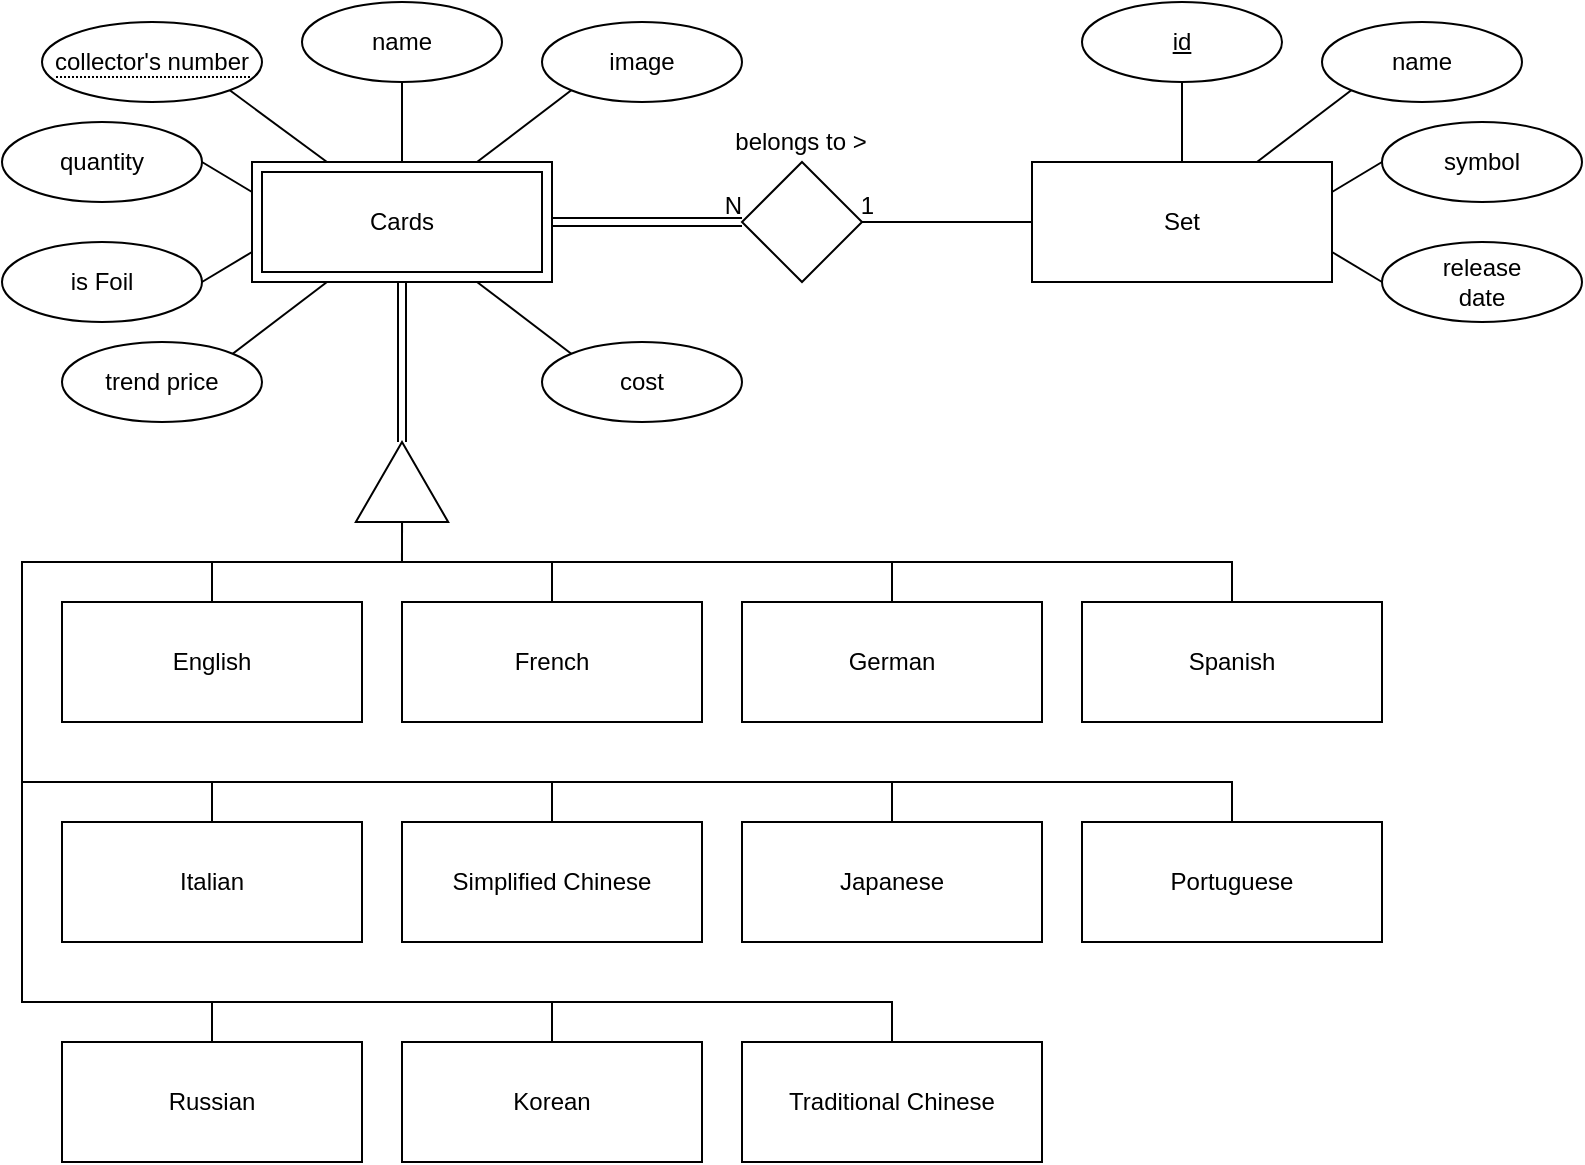 <mxfile version="14.2.9" type="github">
  <diagram id="w5aZeatfRme06LXLvT_Q" name="Page-1">
    <mxGraphModel dx="1422" dy="762" grid="1" gridSize="10" guides="1" tooltips="1" connect="1" arrows="1" fold="1" page="1" pageScale="1" pageWidth="827" pageHeight="1169" math="0" shadow="0">
      <root>
        <mxCell id="0" />
        <mxCell id="1" parent="0" />
        <mxCell id="LbxXrkwwNujByZk3kYpM-1" value="Cards" style="shape=ext;margin=3;double=1;whiteSpace=wrap;html=1;align=center;fontFamily=Helvetica;fontSize=12;fontColor=#000000;strokeColor=#000000;fillColor=#ffffff;comic=0;sketch=0;" parent="1" vertex="1">
          <mxGeometry x="135" y="120" width="150" height="60" as="geometry" />
        </mxCell>
        <mxCell id="LbxXrkwwNujByZk3kYpM-4" value="name" style="ellipse;whiteSpace=wrap;html=1;align=center;comic=0;sketch=0;" parent="1" vertex="1">
          <mxGeometry x="160" y="40" width="100" height="40" as="geometry" />
        </mxCell>
        <mxCell id="LbxXrkwwNujByZk3kYpM-5" value="quantity" style="ellipse;whiteSpace=wrap;html=1;align=center;" parent="1" vertex="1">
          <mxGeometry x="10" y="100" width="100" height="40" as="geometry" />
        </mxCell>
        <mxCell id="LbxXrkwwNujByZk3kYpM-6" value="is Foil" style="ellipse;whiteSpace=wrap;html=1;align=center;comic=0;sketch=0;" parent="1" vertex="1">
          <mxGeometry x="10" y="160" width="100" height="40" as="geometry" />
        </mxCell>
        <mxCell id="LbxXrkwwNujByZk3kYpM-9" value="" style="endArrow=none;html=1;rounded=0;exitX=0.25;exitY=0;exitDx=0;exitDy=0;entryX=1;entryY=1;entryDx=0;entryDy=0;comic=0;sketch=0;" parent="1" source="LbxXrkwwNujByZk3kYpM-1" target="LbxXrkwwNujByZk3kYpM-30" edge="1">
          <mxGeometry relative="1" as="geometry">
            <mxPoint x="210" y="230" as="sourcePoint" />
            <mxPoint x="125.233" y="84.191" as="targetPoint" />
          </mxGeometry>
        </mxCell>
        <mxCell id="LbxXrkwwNujByZk3kYpM-12" value="" style="endArrow=none;html=1;rounded=0;exitX=0.5;exitY=0;exitDx=0;exitDy=0;entryX=0.5;entryY=1;entryDx=0;entryDy=0;comic=0;sketch=0;" parent="1" source="LbxXrkwwNujByZk3kYpM-1" target="LbxXrkwwNujByZk3kYpM-4" edge="1">
          <mxGeometry relative="1" as="geometry">
            <mxPoint x="340" y="160" as="sourcePoint" />
            <mxPoint x="500" y="160" as="targetPoint" />
          </mxGeometry>
        </mxCell>
        <mxCell id="LbxXrkwwNujByZk3kYpM-13" value="" style="endArrow=none;html=1;rounded=0;entryX=0;entryY=0.25;entryDx=0;entryDy=0;exitX=1;exitY=0.5;exitDx=0;exitDy=0;" parent="1" source="LbxXrkwwNujByZk3kYpM-5" target="LbxXrkwwNujByZk3kYpM-1" edge="1">
          <mxGeometry relative="1" as="geometry">
            <mxPoint x="120" y="110" as="sourcePoint" />
            <mxPoint x="120" y="140" as="targetPoint" />
          </mxGeometry>
        </mxCell>
        <mxCell id="LbxXrkwwNujByZk3kYpM-14" value="" style="endArrow=none;html=1;rounded=0;exitX=0;exitY=0.75;exitDx=0;exitDy=0;entryX=1;entryY=0.5;entryDx=0;entryDy=0;comic=0;sketch=0;" parent="1" source="LbxXrkwwNujByZk3kYpM-1" target="LbxXrkwwNujByZk3kYpM-6" edge="1">
          <mxGeometry relative="1" as="geometry">
            <mxPoint x="340" y="160" as="sourcePoint" />
            <mxPoint x="500" y="160" as="targetPoint" />
          </mxGeometry>
        </mxCell>
        <mxCell id="LbxXrkwwNujByZk3kYpM-49" style="edgeStyle=none;rounded=0;comic=0;sketch=0;orthogonalLoop=1;jettySize=auto;html=1;exitX=0;exitY=0.5;exitDx=0;exitDy=0;entryX=0.5;entryY=0;entryDx=0;entryDy=0;endArrow=none;endFill=0;" parent="1" source="LbxXrkwwNujByZk3kYpM-15" target="LbxXrkwwNujByZk3kYpM-48" edge="1">
          <mxGeometry relative="1" as="geometry">
            <Array as="points">
              <mxPoint x="210" y="320" />
              <mxPoint x="20" y="320" />
              <mxPoint x="20" y="430" />
              <mxPoint x="115" y="430" />
            </Array>
          </mxGeometry>
        </mxCell>
        <mxCell id="LbxXrkwwNujByZk3kYpM-56" style="edgeStyle=none;rounded=0;comic=0;sketch=0;orthogonalLoop=1;jettySize=auto;html=1;exitX=0;exitY=0.5;exitDx=0;exitDy=0;entryX=0.5;entryY=0;entryDx=0;entryDy=0;endArrow=none;endFill=0;strokeColor=#000000;" parent="1" source="LbxXrkwwNujByZk3kYpM-15" target="LbxXrkwwNujByZk3kYpM-50" edge="1">
          <mxGeometry relative="1" as="geometry">
            <Array as="points">
              <mxPoint x="210" y="320" />
              <mxPoint x="20" y="320" />
              <mxPoint x="20" y="430" />
              <mxPoint x="285" y="430" />
            </Array>
          </mxGeometry>
        </mxCell>
        <mxCell id="LbxXrkwwNujByZk3kYpM-57" style="edgeStyle=none;rounded=0;comic=0;sketch=0;orthogonalLoop=1;jettySize=auto;html=1;exitX=0;exitY=0.5;exitDx=0;exitDy=0;entryX=0.5;entryY=0;entryDx=0;entryDy=0;endArrow=none;endFill=0;strokeColor=#000000;" parent="1" source="LbxXrkwwNujByZk3kYpM-15" target="LbxXrkwwNujByZk3kYpM-51" edge="1">
          <mxGeometry relative="1" as="geometry">
            <Array as="points">
              <mxPoint x="210" y="320" />
              <mxPoint x="20" y="320" />
              <mxPoint x="20" y="430" />
              <mxPoint x="455" y="430" />
            </Array>
          </mxGeometry>
        </mxCell>
        <mxCell id="LbxXrkwwNujByZk3kYpM-58" style="edgeStyle=none;rounded=0;comic=0;sketch=0;orthogonalLoop=1;jettySize=auto;html=1;exitX=0;exitY=0.5;exitDx=0;exitDy=0;entryX=0.5;entryY=0;entryDx=0;entryDy=0;endArrow=none;endFill=0;strokeColor=#000000;" parent="1" source="LbxXrkwwNujByZk3kYpM-15" target="LbxXrkwwNujByZk3kYpM-52" edge="1">
          <mxGeometry relative="1" as="geometry">
            <Array as="points">
              <mxPoint x="210" y="320" />
              <mxPoint x="20" y="320" />
              <mxPoint x="20" y="430" />
              <mxPoint x="625" y="430" />
            </Array>
          </mxGeometry>
        </mxCell>
        <mxCell id="LbxXrkwwNujByZk3kYpM-59" style="edgeStyle=none;rounded=0;comic=0;sketch=0;orthogonalLoop=1;jettySize=auto;html=1;exitX=0;exitY=0.5;exitDx=0;exitDy=0;entryX=0.5;entryY=0;entryDx=0;entryDy=0;endArrow=none;endFill=0;strokeColor=#000000;" parent="1" source="LbxXrkwwNujByZk3kYpM-15" target="LbxXrkwwNujByZk3kYpM-53" edge="1">
          <mxGeometry relative="1" as="geometry">
            <Array as="points">
              <mxPoint x="210" y="320" />
              <mxPoint x="20" y="320" />
              <mxPoint x="20" y="540" />
              <mxPoint x="115" y="540" />
            </Array>
          </mxGeometry>
        </mxCell>
        <mxCell id="LbxXrkwwNujByZk3kYpM-60" style="edgeStyle=none;rounded=0;comic=0;sketch=0;orthogonalLoop=1;jettySize=auto;html=1;exitX=0;exitY=0.5;exitDx=0;exitDy=0;entryX=0.5;entryY=0;entryDx=0;entryDy=0;endArrow=none;endFill=0;strokeColor=#000000;" parent="1" source="LbxXrkwwNujByZk3kYpM-15" target="LbxXrkwwNujByZk3kYpM-54" edge="1">
          <mxGeometry relative="1" as="geometry">
            <Array as="points">
              <mxPoint x="210" y="320" />
              <mxPoint x="20" y="320" />
              <mxPoint x="20" y="540" />
              <mxPoint x="285" y="540" />
            </Array>
          </mxGeometry>
        </mxCell>
        <mxCell id="LbxXrkwwNujByZk3kYpM-61" style="edgeStyle=none;rounded=0;comic=0;sketch=0;orthogonalLoop=1;jettySize=auto;html=1;exitX=0;exitY=0.5;exitDx=0;exitDy=0;entryX=0.5;entryY=0;entryDx=0;entryDy=0;endArrow=none;endFill=0;strokeColor=#000000;" parent="1" source="LbxXrkwwNujByZk3kYpM-15" target="LbxXrkwwNujByZk3kYpM-55" edge="1">
          <mxGeometry relative="1" as="geometry">
            <Array as="points">
              <mxPoint x="210" y="320" />
              <mxPoint x="20" y="320" />
              <mxPoint x="20" y="540" />
              <mxPoint x="455" y="540" />
            </Array>
          </mxGeometry>
        </mxCell>
        <mxCell id="LbxXrkwwNujByZk3kYpM-62" style="edgeStyle=none;rounded=0;comic=0;sketch=0;orthogonalLoop=1;jettySize=auto;html=1;exitX=0;exitY=0.5;exitDx=0;exitDy=0;entryX=0.5;entryY=0;entryDx=0;entryDy=0;endArrow=none;endFill=0;strokeColor=#000000;" parent="1" source="LbxXrkwwNujByZk3kYpM-15" target="LbxXrkwwNujByZk3kYpM-47" edge="1">
          <mxGeometry relative="1" as="geometry">
            <Array as="points">
              <mxPoint x="210" y="320" />
              <mxPoint x="625" y="320" />
            </Array>
          </mxGeometry>
        </mxCell>
        <mxCell id="LbxXrkwwNujByZk3kYpM-15" value="" style="triangle;whiteSpace=wrap;html=1;rotation=0;direction=north;aspect=fixed;" parent="1" vertex="1">
          <mxGeometry x="186.91" y="260" width="46.19" height="40" as="geometry" />
        </mxCell>
        <mxCell id="LbxXrkwwNujByZk3kYpM-16" value="" style="endArrow=none;html=1;entryX=0.5;entryY=1;entryDx=0;entryDy=0;exitX=1;exitY=0.5;exitDx=0;exitDy=0;shape=link;" parent="1" source="LbxXrkwwNujByZk3kYpM-15" target="LbxXrkwwNujByZk3kYpM-1" edge="1">
          <mxGeometry width="50" height="50" relative="1" as="geometry">
            <mxPoint x="250" y="210" as="sourcePoint" />
            <mxPoint x="210" y="330" as="targetPoint" />
          </mxGeometry>
        </mxCell>
        <mxCell id="LbxXrkwwNujByZk3kYpM-17" value="" style="endArrow=none;html=1;entryX=0;entryY=0.5;entryDx=0;entryDy=0;exitX=0.5;exitY=0;exitDx=0;exitDy=0;rounded=0;" parent="1" source="LbxXrkwwNujByZk3kYpM-18" target="LbxXrkwwNujByZk3kYpM-15" edge="1">
          <mxGeometry width="50" height="50" relative="1" as="geometry">
            <mxPoint x="210" y="320" as="sourcePoint" />
            <mxPoint x="200" y="370" as="targetPoint" />
            <Array as="points">
              <mxPoint x="115" y="320" />
              <mxPoint x="210" y="320" />
            </Array>
          </mxGeometry>
        </mxCell>
        <mxCell id="LbxXrkwwNujByZk3kYpM-18" value="English" style="whiteSpace=wrap;html=1;align=center;" parent="1" vertex="1">
          <mxGeometry x="40" y="340" width="150" height="60" as="geometry" />
        </mxCell>
        <mxCell id="LbxXrkwwNujByZk3kYpM-19" value="French" style="whiteSpace=wrap;html=1;align=center;" parent="1" vertex="1">
          <mxGeometry x="210" y="340" width="150" height="60" as="geometry" />
        </mxCell>
        <mxCell id="LbxXrkwwNujByZk3kYpM-20" value="German" style="whiteSpace=wrap;html=1;align=center;" parent="1" vertex="1">
          <mxGeometry x="380" y="340" width="150" height="60" as="geometry" />
        </mxCell>
        <mxCell id="LbxXrkwwNujByZk3kYpM-21" value="" style="endArrow=none;html=1;entryX=0;entryY=0.5;entryDx=0;entryDy=0;exitX=0.5;exitY=0;exitDx=0;exitDy=0;rounded=0;" parent="1" source="LbxXrkwwNujByZk3kYpM-19" target="LbxXrkwwNujByZk3kYpM-15" edge="1">
          <mxGeometry width="50" height="50" relative="1" as="geometry">
            <mxPoint x="260" y="320" as="sourcePoint" />
            <mxPoint x="310" y="270" as="targetPoint" />
            <Array as="points">
              <mxPoint x="285" y="320" />
              <mxPoint x="210" y="320" />
            </Array>
          </mxGeometry>
        </mxCell>
        <mxCell id="LbxXrkwwNujByZk3kYpM-22" value="" style="endArrow=none;html=1;entryX=0;entryY=0.5;entryDx=0;entryDy=0;exitX=0.5;exitY=0;exitDx=0;exitDy=0;rounded=0;" parent="1" source="LbxXrkwwNujByZk3kYpM-20" target="LbxXrkwwNujByZk3kYpM-15" edge="1">
          <mxGeometry width="50" height="50" relative="1" as="geometry">
            <mxPoint x="350" y="340" as="sourcePoint" />
            <mxPoint x="400" y="290" as="targetPoint" />
            <Array as="points">
              <mxPoint x="455" y="320" />
              <mxPoint x="210" y="320" />
            </Array>
          </mxGeometry>
        </mxCell>
        <mxCell id="LbxXrkwwNujByZk3kYpM-23" value="Set" style="whiteSpace=wrap;html=1;align=center;" parent="1" vertex="1">
          <mxGeometry x="525" y="120" width="150" height="60" as="geometry" />
        </mxCell>
        <mxCell id="LbxXrkwwNujByZk3kYpM-24" value="belongs to &amp;gt;" style="shape=rhombus;perimeter=rhombusPerimeter;html=1;align=center;movableLabel=1;" parent="1" vertex="1">
          <mxGeometry x="380" y="120" width="60" height="60" as="geometry">
            <mxPoint x="-1" y="-40" as="offset" />
          </mxGeometry>
        </mxCell>
        <mxCell id="LbxXrkwwNujByZk3kYpM-30" value="&lt;span style=&quot;border-bottom: 1px dotted&quot;&gt;collector&#39;s number&lt;/span&gt;" style="ellipse;whiteSpace=wrap;html=1;align=center;comic=0;sketch=0;" parent="1" vertex="1">
          <mxGeometry x="30" y="50" width="110" height="40" as="geometry" />
        </mxCell>
        <mxCell id="LbxXrkwwNujByZk3kYpM-35" value="id" style="ellipse;whiteSpace=wrap;html=1;align=center;fontStyle=4;" parent="1" vertex="1">
          <mxGeometry x="550" y="40" width="100" height="40" as="geometry" />
        </mxCell>
        <mxCell id="LbxXrkwwNujByZk3kYpM-38" value="name" style="ellipse;whiteSpace=wrap;html=1;align=center;" parent="1" vertex="1">
          <mxGeometry x="670" y="50" width="100" height="40" as="geometry" />
        </mxCell>
        <mxCell id="LbxXrkwwNujByZk3kYpM-39" value="" style="endArrow=none;html=1;entryX=0.5;entryY=1;entryDx=0;entryDy=0;exitX=0.5;exitY=0;exitDx=0;exitDy=0;" parent="1" source="LbxXrkwwNujByZk3kYpM-23" target="LbxXrkwwNujByZk3kYpM-35" edge="1">
          <mxGeometry width="50" height="50" relative="1" as="geometry">
            <mxPoint x="585" y="260" as="sourcePoint" />
            <mxPoint x="635" y="210" as="targetPoint" />
          </mxGeometry>
        </mxCell>
        <mxCell id="LbxXrkwwNujByZk3kYpM-40" value="" style="endArrow=none;html=1;entryX=0;entryY=1;entryDx=0;entryDy=0;exitX=0.75;exitY=0;exitDx=0;exitDy=0;" parent="1" source="LbxXrkwwNujByZk3kYpM-23" target="LbxXrkwwNujByZk3kYpM-38" edge="1">
          <mxGeometry width="50" height="50" relative="1" as="geometry">
            <mxPoint x="675" y="160" as="sourcePoint" />
            <mxPoint x="725" y="110" as="targetPoint" />
          </mxGeometry>
        </mxCell>
        <mxCell id="LbxXrkwwNujByZk3kYpM-45" style="edgeStyle=none;rounded=0;comic=0;sketch=0;orthogonalLoop=1;jettySize=auto;html=1;exitX=0;exitY=0.5;exitDx=0;exitDy=0;entryX=1;entryY=0.25;entryDx=0;entryDy=0;endArrow=none;endFill=0;" parent="1" source="LbxXrkwwNujByZk3kYpM-41" target="LbxXrkwwNujByZk3kYpM-23" edge="1">
          <mxGeometry relative="1" as="geometry" />
        </mxCell>
        <mxCell id="LbxXrkwwNujByZk3kYpM-41" value="symbol" style="ellipse;whiteSpace=wrap;html=1;align=center;" parent="1" vertex="1">
          <mxGeometry x="700" y="100" width="100" height="40" as="geometry" />
        </mxCell>
        <mxCell id="LbxXrkwwNujByZk3kYpM-46" style="edgeStyle=none;rounded=0;comic=0;sketch=0;orthogonalLoop=1;jettySize=auto;html=1;exitX=0;exitY=0.5;exitDx=0;exitDy=0;entryX=1;entryY=0.75;entryDx=0;entryDy=0;endArrow=none;endFill=0;" parent="1" source="LbxXrkwwNujByZk3kYpM-42" target="LbxXrkwwNujByZk3kYpM-23" edge="1">
          <mxGeometry relative="1" as="geometry" />
        </mxCell>
        <mxCell id="LbxXrkwwNujByZk3kYpM-42" value="release&lt;br&gt;date" style="ellipse;whiteSpace=wrap;html=1;align=center;" parent="1" vertex="1">
          <mxGeometry x="700" y="160" width="100" height="40" as="geometry" />
        </mxCell>
        <mxCell id="LbxXrkwwNujByZk3kYpM-44" style="rounded=0;comic=0;sketch=0;orthogonalLoop=1;jettySize=auto;html=1;exitX=0;exitY=1;exitDx=0;exitDy=0;entryX=0.75;entryY=0;entryDx=0;entryDy=0;endArrow=none;endFill=0;" parent="1" source="LbxXrkwwNujByZk3kYpM-43" target="LbxXrkwwNujByZk3kYpM-1" edge="1">
          <mxGeometry relative="1" as="geometry" />
        </mxCell>
        <mxCell id="LbxXrkwwNujByZk3kYpM-43" value="image" style="ellipse;whiteSpace=wrap;html=1;align=center;" parent="1" vertex="1">
          <mxGeometry x="280" y="50" width="100" height="40" as="geometry" />
        </mxCell>
        <mxCell id="LbxXrkwwNujByZk3kYpM-47" value="Spanish" style="whiteSpace=wrap;html=1;align=center;" parent="1" vertex="1">
          <mxGeometry x="550" y="340" width="150" height="60" as="geometry" />
        </mxCell>
        <mxCell id="LbxXrkwwNujByZk3kYpM-48" value="Italian" style="whiteSpace=wrap;html=1;align=center;" parent="1" vertex="1">
          <mxGeometry x="40" y="450" width="150" height="60" as="geometry" />
        </mxCell>
        <mxCell id="LbxXrkwwNujByZk3kYpM-50" value="Simplified Chinese" style="whiteSpace=wrap;html=1;align=center;" parent="1" vertex="1">
          <mxGeometry x="210" y="450" width="150" height="60" as="geometry" />
        </mxCell>
        <mxCell id="LbxXrkwwNujByZk3kYpM-51" value="Japanese" style="whiteSpace=wrap;html=1;align=center;" parent="1" vertex="1">
          <mxGeometry x="380" y="450" width="150" height="60" as="geometry" />
        </mxCell>
        <mxCell id="LbxXrkwwNujByZk3kYpM-52" value="Portuguese" style="whiteSpace=wrap;html=1;align=center;" parent="1" vertex="1">
          <mxGeometry x="550" y="450" width="150" height="60" as="geometry" />
        </mxCell>
        <mxCell id="LbxXrkwwNujByZk3kYpM-53" value="Russian" style="whiteSpace=wrap;html=1;align=center;" parent="1" vertex="1">
          <mxGeometry x="40" y="560" width="150" height="60" as="geometry" />
        </mxCell>
        <mxCell id="LbxXrkwwNujByZk3kYpM-54" value="Korean" style="whiteSpace=wrap;html=1;align=center;" parent="1" vertex="1">
          <mxGeometry x="210" y="560" width="150" height="60" as="geometry" />
        </mxCell>
        <mxCell id="LbxXrkwwNujByZk3kYpM-55" value="Traditional Chinese" style="whiteSpace=wrap;html=1;align=center;" parent="1" vertex="1">
          <mxGeometry x="380" y="560" width="150" height="60" as="geometry" />
        </mxCell>
        <mxCell id="LbxXrkwwNujByZk3kYpM-65" style="edgeStyle=none;rounded=0;comic=0;sketch=0;orthogonalLoop=1;jettySize=auto;html=1;exitX=1;exitY=0;exitDx=0;exitDy=0;entryX=0.25;entryY=1;entryDx=0;entryDy=0;endArrow=none;endFill=0;strokeColor=#000000;" parent="1" source="LbxXrkwwNujByZk3kYpM-63" target="LbxXrkwwNujByZk3kYpM-1" edge="1">
          <mxGeometry relative="1" as="geometry" />
        </mxCell>
        <mxCell id="LbxXrkwwNujByZk3kYpM-63" value="trend price" style="ellipse;whiteSpace=wrap;html=1;align=center;comic=0;sketch=0;" parent="1" vertex="1">
          <mxGeometry x="40" y="210" width="100" height="40" as="geometry" />
        </mxCell>
        <mxCell id="LbxXrkwwNujByZk3kYpM-66" style="edgeStyle=none;rounded=0;comic=0;sketch=0;orthogonalLoop=1;jettySize=auto;html=1;exitX=0;exitY=0;exitDx=0;exitDy=0;entryX=0.75;entryY=1;entryDx=0;entryDy=0;endArrow=none;endFill=0;strokeColor=#000000;" parent="1" source="LbxXrkwwNujByZk3kYpM-64" target="LbxXrkwwNujByZk3kYpM-1" edge="1">
          <mxGeometry relative="1" as="geometry" />
        </mxCell>
        <mxCell id="LbxXrkwwNujByZk3kYpM-64" value="cost" style="ellipse;whiteSpace=wrap;html=1;align=center;comic=0;sketch=0;" parent="1" vertex="1">
          <mxGeometry x="280" y="210" width="100" height="40" as="geometry" />
        </mxCell>
        <mxCell id="7vg0u5Q1fAgDdJZoSstC-1" value="" style="shape=link;html=1;rounded=0;endArrow=none;endFill=0;strokeColor=#000000;exitX=1;exitY=0.5;exitDx=0;exitDy=0;entryX=0;entryY=0.5;entryDx=0;entryDy=0;" edge="1" parent="1" source="LbxXrkwwNujByZk3kYpM-1" target="LbxXrkwwNujByZk3kYpM-24">
          <mxGeometry relative="1" as="geometry">
            <mxPoint x="320" y="199.52" as="sourcePoint" />
            <mxPoint x="480" y="199.52" as="targetPoint" />
          </mxGeometry>
        </mxCell>
        <mxCell id="7vg0u5Q1fAgDdJZoSstC-2" value="N" style="resizable=0;html=1;align=right;verticalAlign=bottom;" connectable="0" vertex="1" parent="7vg0u5Q1fAgDdJZoSstC-1">
          <mxGeometry x="1" relative="1" as="geometry" />
        </mxCell>
        <mxCell id="7vg0u5Q1fAgDdJZoSstC-4" value="" style="endArrow=none;html=1;rounded=0;strokeColor=#000000;entryX=1;entryY=0.5;entryDx=0;entryDy=0;exitX=0;exitY=0.5;exitDx=0;exitDy=0;" edge="1" parent="1" source="LbxXrkwwNujByZk3kYpM-23" target="LbxXrkwwNujByZk3kYpM-24">
          <mxGeometry relative="1" as="geometry">
            <mxPoint x="470" y="210" as="sourcePoint" />
            <mxPoint x="630" y="210" as="targetPoint" />
          </mxGeometry>
        </mxCell>
        <mxCell id="7vg0u5Q1fAgDdJZoSstC-5" value="1" style="resizable=0;html=1;align=right;verticalAlign=bottom;" connectable="0" vertex="1" parent="7vg0u5Q1fAgDdJZoSstC-4">
          <mxGeometry x="1" relative="1" as="geometry">
            <mxPoint x="6" as="offset" />
          </mxGeometry>
        </mxCell>
      </root>
    </mxGraphModel>
  </diagram>
</mxfile>
